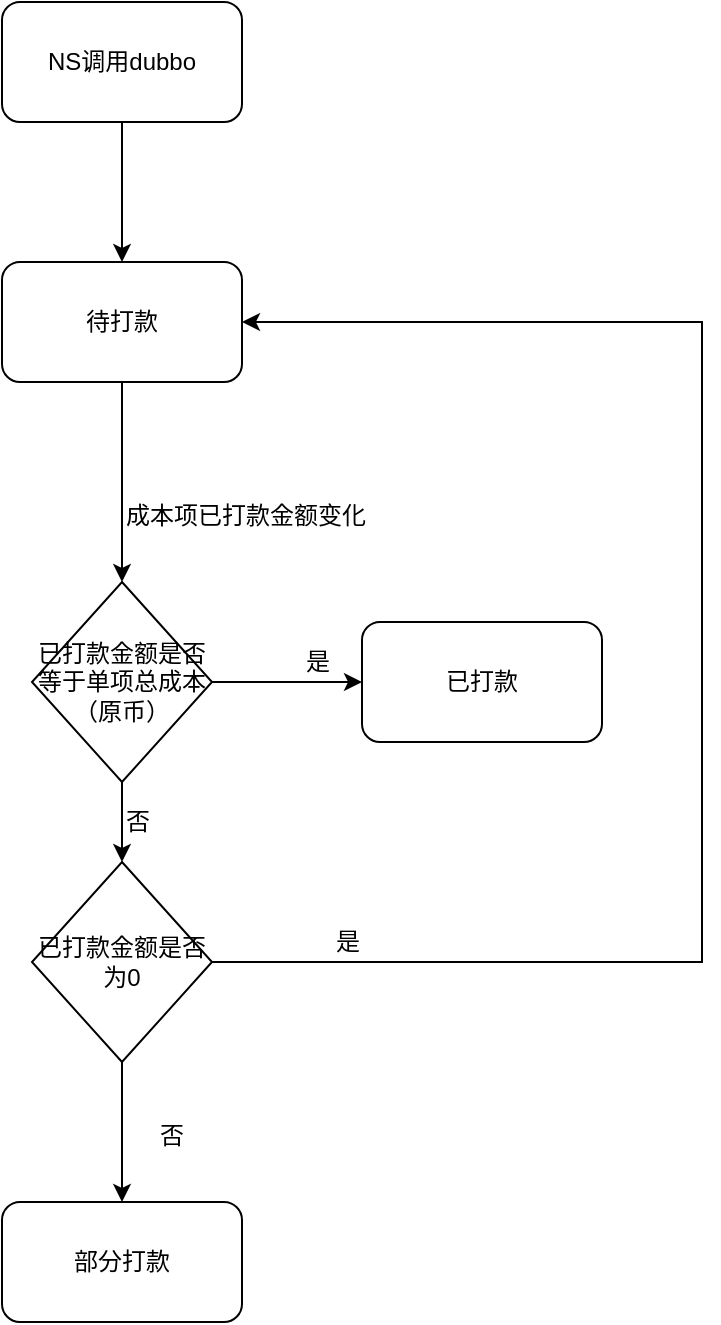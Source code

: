 <mxfile version="10.8.2" type="github"><diagram id="UP8tI5k0FzHYEDRIQu8h" name="ç¬¬ 1 é¡µ"><mxGraphModel dx="1339" dy="784" grid="1" gridSize="10" guides="1" tooltips="1" connect="1" arrows="1" fold="1" page="1" pageScale="1" pageWidth="850" pageHeight="2300" math="0" shadow="0"><root><mxCell id="0"/><mxCell id="1" parent="0"/><mxCell id="oMd9FqWnxgNqEkDbA9pK-3" value="" style="edgeStyle=orthogonalEdgeStyle;rounded=0;orthogonalLoop=1;jettySize=auto;html=1;" parent="1" source="oMd9FqWnxgNqEkDbA9pK-1" target="oMd9FqWnxgNqEkDbA9pK-2" edge="1"><mxGeometry relative="1" as="geometry"/></mxCell><mxCell id="oMd9FqWnxgNqEkDbA9pK-1" value="NS调用dubbo" style="rounded=1;whiteSpace=wrap;html=1;" parent="1" vertex="1"><mxGeometry x="340" y="160" width="120" height="60" as="geometry"/></mxCell><mxCell id="oMd9FqWnxgNqEkDbA9pK-5" value="" style="edgeStyle=orthogonalEdgeStyle;rounded=0;orthogonalLoop=1;jettySize=auto;html=1;" parent="1" source="oMd9FqWnxgNqEkDbA9pK-2" edge="1" target="oMd9FqWnxgNqEkDbA9pK-11"><mxGeometry relative="1" as="geometry"><mxPoint x="400" y="330" as="targetPoint"/></mxGeometry></mxCell><mxCell id="oMd9FqWnxgNqEkDbA9pK-2" value="待打款" style="rounded=1;whiteSpace=wrap;html=1;" parent="1" vertex="1"><mxGeometry x="340" y="290" width="120" height="60" as="geometry"/></mxCell><mxCell id="oMd9FqWnxgNqEkDbA9pK-15" style="edgeStyle=orthogonalEdgeStyle;rounded=0;orthogonalLoop=1;jettySize=auto;html=1;exitX=1;exitY=0.5;exitDx=0;exitDy=0;entryX=0;entryY=0.5;entryDx=0;entryDy=0;" parent="1" source="oMd9FqWnxgNqEkDbA9pK-11" target="oMd9FqWnxgNqEkDbA9pK-14" edge="1"><mxGeometry relative="1" as="geometry"/></mxCell><mxCell id="Cj4Sip1_kfpSLSx-3e3B-5" value="" style="edgeStyle=orthogonalEdgeStyle;rounded=0;orthogonalLoop=1;jettySize=auto;html=1;" edge="1" parent="1" source="oMd9FqWnxgNqEkDbA9pK-11" target="Cj4Sip1_kfpSLSx-3e3B-4"><mxGeometry relative="1" as="geometry"/></mxCell><mxCell id="oMd9FqWnxgNqEkDbA9pK-11" value="已打款金额是否等于单项总成本（原币）" style="rhombus;whiteSpace=wrap;html=1;" parent="1" vertex="1"><mxGeometry x="355" y="450" width="90" height="100" as="geometry"/></mxCell><mxCell id="Cj4Sip1_kfpSLSx-3e3B-6" style="edgeStyle=orthogonalEdgeStyle;rounded=0;orthogonalLoop=1;jettySize=auto;html=1;exitX=0.5;exitY=1;exitDx=0;exitDy=0;entryX=0.5;entryY=0;entryDx=0;entryDy=0;" edge="1" parent="1" source="Cj4Sip1_kfpSLSx-3e3B-4" target="oMd9FqWnxgNqEkDbA9pK-16"><mxGeometry relative="1" as="geometry"/></mxCell><mxCell id="Cj4Sip1_kfpSLSx-3e3B-7" style="edgeStyle=orthogonalEdgeStyle;rounded=0;orthogonalLoop=1;jettySize=auto;html=1;exitX=1;exitY=0.5;exitDx=0;exitDy=0;entryX=1;entryY=0.5;entryDx=0;entryDy=0;" edge="1" parent="1" source="Cj4Sip1_kfpSLSx-3e3B-4" target="oMd9FqWnxgNqEkDbA9pK-2"><mxGeometry relative="1" as="geometry"><Array as="points"><mxPoint x="690" y="640"/><mxPoint x="690" y="320"/></Array></mxGeometry></mxCell><mxCell id="Cj4Sip1_kfpSLSx-3e3B-4" value="已打款金额是否为0" style="rhombus;whiteSpace=wrap;html=1;" vertex="1" parent="1"><mxGeometry x="355" y="590" width="90" height="100" as="geometry"/></mxCell><mxCell id="oMd9FqWnxgNqEkDbA9pK-14" value="已打款&lt;br&gt;" style="rounded=1;whiteSpace=wrap;html=1;" parent="1" vertex="1"><mxGeometry x="520" y="470" width="120" height="60" as="geometry"/></mxCell><mxCell id="oMd9FqWnxgNqEkDbA9pK-16" value="部分打款" style="rounded=1;whiteSpace=wrap;html=1;" parent="1" vertex="1"><mxGeometry x="340" y="760" width="120" height="60" as="geometry"/></mxCell><mxCell id="oMd9FqWnxgNqEkDbA9pK-17" value="是" style="text;html=1;resizable=0;points=[];autosize=1;align=left;verticalAlign=top;spacingTop=-4;" parent="1" vertex="1"><mxGeometry x="490" y="480" width="30" height="20" as="geometry"/></mxCell><mxCell id="oMd9FqWnxgNqEkDbA9pK-19" value="否" style="text;html=1;resizable=0;points=[];autosize=1;align=left;verticalAlign=top;spacingTop=-4;" parent="1" vertex="1"><mxGeometry x="400" y="560" width="30" height="20" as="geometry"/></mxCell><mxCell id="Cj4Sip1_kfpSLSx-3e3B-3" value="成本项已打款金额变化" style="text;html=1;resizable=0;points=[];autosize=1;align=left;verticalAlign=top;spacingTop=-4;" vertex="1" parent="1"><mxGeometry x="400" y="407" width="140" height="20" as="geometry"/></mxCell><mxCell id="Cj4Sip1_kfpSLSx-3e3B-8" value="是" style="text;html=1;resizable=0;points=[];autosize=1;align=left;verticalAlign=top;spacingTop=-4;" vertex="1" parent="1"><mxGeometry x="505" y="620" width="30" height="20" as="geometry"/></mxCell><mxCell id="Cj4Sip1_kfpSLSx-3e3B-9" value="否" style="text;html=1;resizable=0;points=[];autosize=1;align=left;verticalAlign=top;spacingTop=-4;" vertex="1" parent="1"><mxGeometry x="417" y="717" width="30" height="20" as="geometry"/></mxCell></root></mxGraphModel></diagram></mxfile>